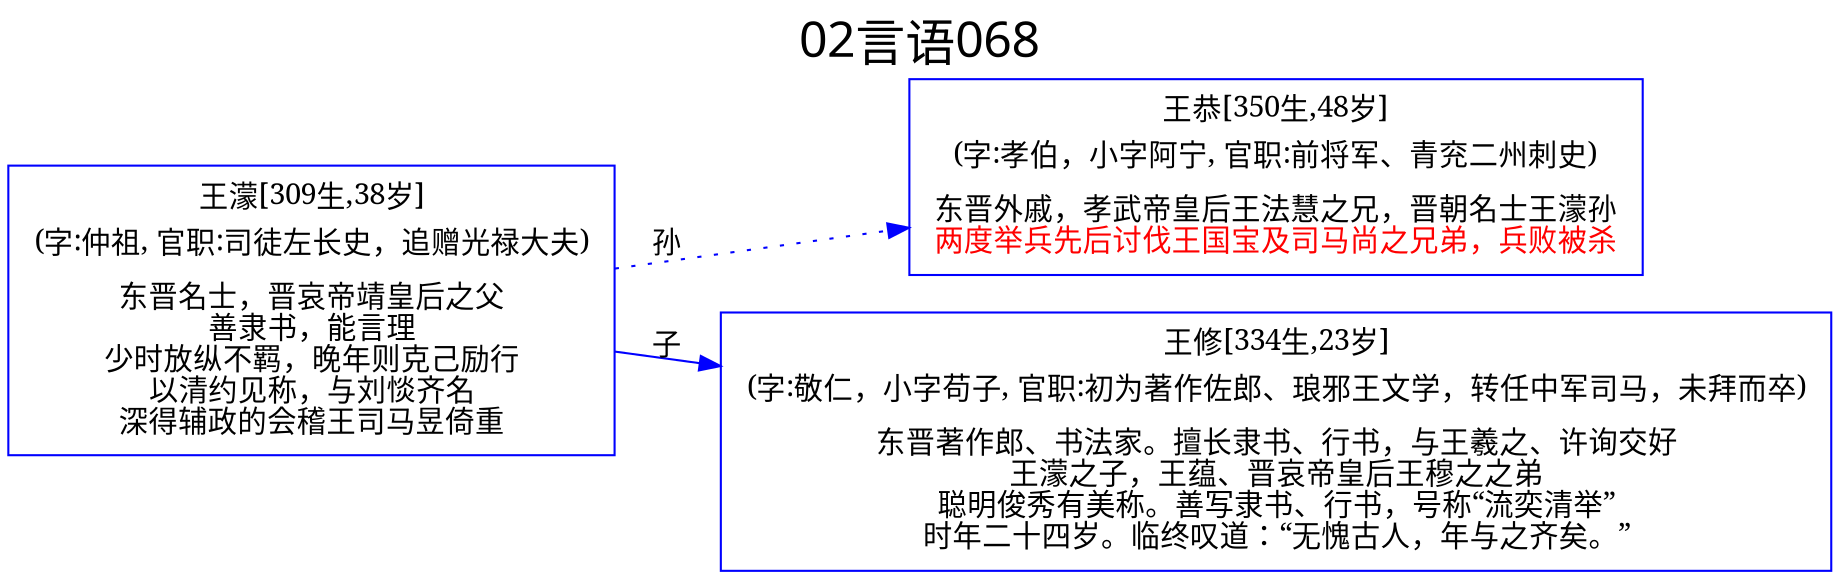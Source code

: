 
digraph
{
	rankdir = "LR";
	ranksep = 0.5;
	label = "02言语068";
	labelloc = "t";
	fontsize = "24";
	fontname = "SimHei";

	graph [style="filled", color="lightgrey"];
	node [fontname="SimSun"];
	edge [fontname="SimSun"];

	王濛 [shape="box", color="blue", label=<<table border="0" cellborder="0"><tr><td>王濛[309生,38岁]</td></tr><tr><td>(字:仲祖, 官职:司徒左长史，追赠光禄大夫)</td></tr><tr><td></td></tr><tr><td>东晋名士，晋哀帝靖皇后之父<br/>善隶书，能言理<br/>少时放纵不羁，晚年则克己励行<br/>以清约见称，与刘惔齐名<br/>深得辅政的会稽王司马昱倚重<br/></td></tr></table>>];
	王恭 [shape="box", color="blue", label=<<table border="0" cellborder="0"><tr><td>王恭[350生,48岁]</td></tr><tr><td>(字:孝伯，小字阿宁, 官职:前将军、青兖二州刺史)</td></tr><tr><td></td></tr><tr><td>东晋外戚，孝武帝皇后王法慧之兄，晋朝名士王濛孙<br/><font color = 'red'>两度举兵先后讨伐王国宝及司马尚之兄弟，兵败被杀<br/></font></td></tr></table>>];
	王修 [shape="box", color="blue", label=<<table border="0" cellborder="0"><tr><td>王修[334生,23岁]</td></tr><tr><td>(字:敬仁，小字苟子, 官职:初为著作佐郎、琅邪王文学，转任中军司马，未拜而卒)</td></tr><tr><td></td></tr><tr><td>东晋著作郎、书法家。擅长隶书、行书，与王羲之、许询交好<br/>王濛之子，王蕴、晋哀帝皇后王穆之之弟<br/>聪明俊秀有美称。善写隶书、行书，号称“流奕清举”<br/>时年二十四岁。临终叹道：“无愧古人，年与之齐矣。”<br/></td></tr></table>>];

	王濛 -> 王修 [label="子", style=solid, color="blue"];
	王濛 -> 王恭 [label="孙", style=dotted, color="blue"];


}
